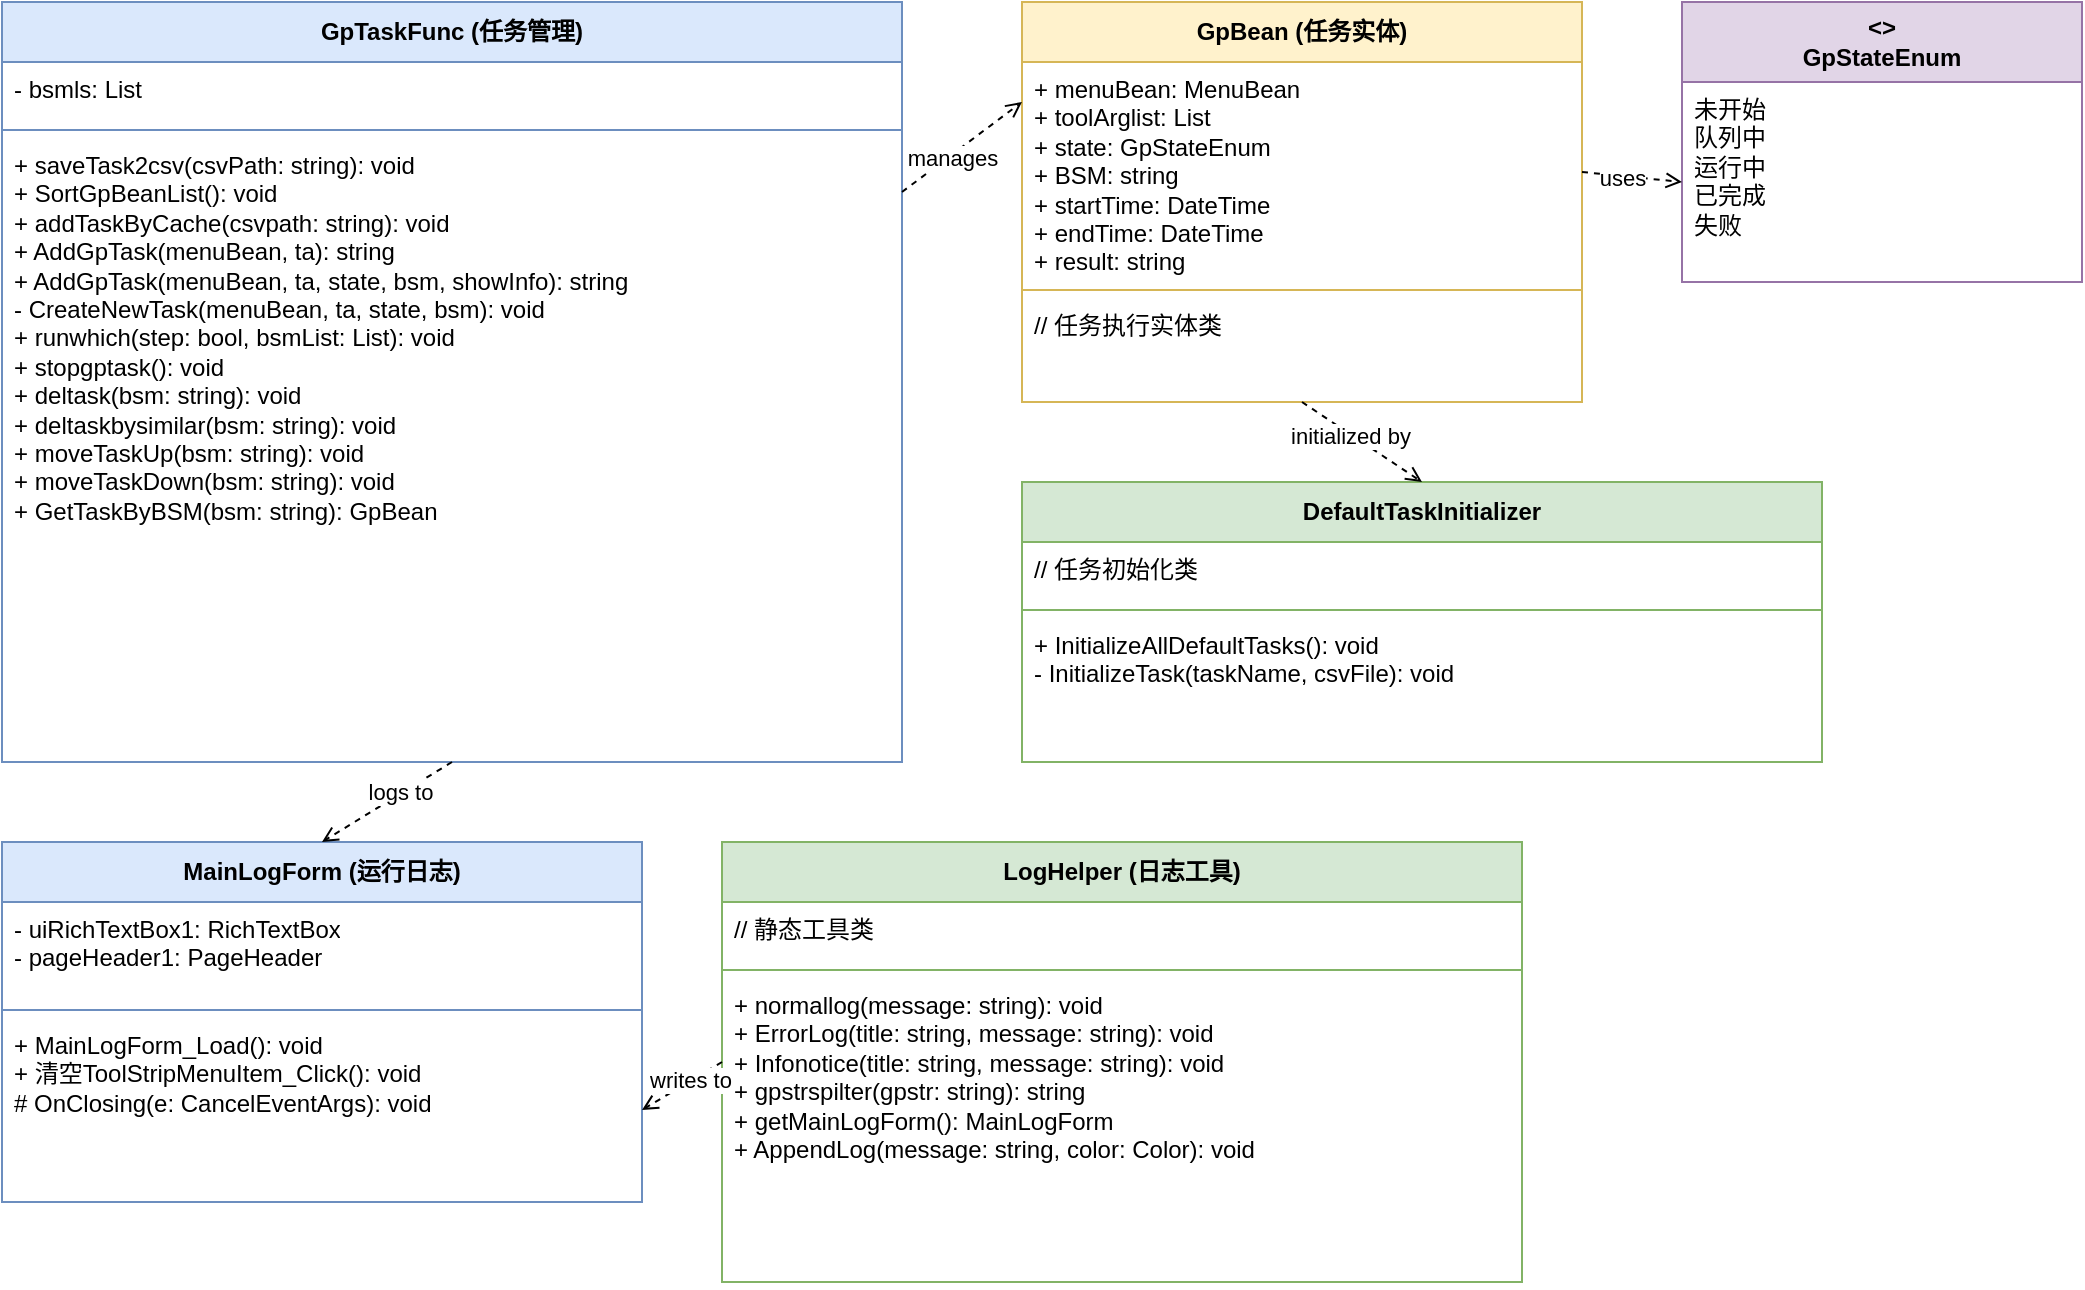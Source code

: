 <mxfile version="22.0.0" type="device">
  <diagram name="质检任务模块" id="task-module">
    <mxGraphModel dx="1422" dy="794" grid="1" gridSize="10" guides="1" tooltips="1" connect="1" arrows="1" fold="1" page="1" pageScale="1" pageWidth="1169" pageHeight="827" math="0" shadow="0">
      <root>
        <mxCell id="0" />
        <mxCell id="1" parent="0" />
        
        <!-- GpTaskFunc 类 -->
        <mxCell id="GpTaskFunc" value="&lt;b&gt;GpTaskFunc (任务管理)&lt;/b&gt;" style="swimlane;fontStyle=0;childLayout=stackLayout;horizontal=1;startSize=30;horizontalStack=0;resizeParent=1;resizeParentMax=0;resizeLast=0;collapsible=1;marginBottom=0;whiteSpace=wrap;html=1;fillColor=#dae8fc;strokeColor=#6c8ebf;" vertex="1" parent="1">
          <mxGeometry x="40" y="40" width="450" height="380" as="geometry" />
        </mxCell>
        <mxCell id="GpTaskFunc-fields" value="- bsmls: List&lt;string&gt;" style="text;strokeColor=none;fillColor=none;align=left;verticalAlign=top;spacingLeft=4;spacingRight=4;overflow=hidden;rotatable=0;points=[[0,0.5],[1,0.5]];portConstraint=eastwest;whiteSpace=wrap;html=1;" vertex="1" parent="GpTaskFunc">
          <mxGeometry y="30" width="450" height="30" as="geometry" />
        </mxCell>
        <mxCell id="GpTaskFunc-line" value="" style="line;strokeWidth=1;fillColor=none;align=left;verticalAlign=middle;spacingTop=-1;spacingLeft=3;spacingRight=3;rotatable=0;labelPosition=right;points=[];portConstraint=eastwest;strokeColor=inherit;" vertex="1" parent="GpTaskFunc">
          <mxGeometry y="60" width="450" height="8" as="geometry" />
        </mxCell>
        <mxCell id="GpTaskFunc-methods" value="+ saveTask2csv(csvPath: string): void&#xa;+ SortGpBeanList(): void&#xa;+ addTaskByCache(csvpath: string): void&#xa;+ AddGpTask(menuBean, ta): string&#xa;+ AddGpTask(menuBean, ta, state, bsm, showInfo): string&#xa;- CreateNewTask(menuBean, ta, state, bsm): void&#xa;+ runwhich(step: bool, bsmList: List&lt;string&gt;): void&#xa;+ stopgptask(): void&#xa;+ deltask(bsm: string): void&#xa;+ deltaskbysimilar(bsm: string): void&#xa;+ moveTaskUp(bsm: string): void&#xa;+ moveTaskDown(bsm: string): void&#xa;+ GetTaskByBSM(bsm: string): GpBean" style="text;strokeColor=none;fillColor=none;align=left;verticalAlign=top;spacingLeft=4;spacingRight=4;overflow=hidden;rotatable=0;points=[[0,0.5],[1,0.5]];portConstraint=eastwest;whiteSpace=wrap;html=1;" vertex="1" parent="GpTaskFunc">
          <mxGeometry y="68" width="450" height="312" as="geometry" />
        </mxCell>
        
        <!-- GpBean 类 -->
        <mxCell id="GpBean" value="&lt;b&gt;GpBean (任务实体)&lt;/b&gt;" style="swimlane;fontStyle=0;childLayout=stackLayout;horizontal=1;startSize=30;horizontalStack=0;resizeParent=1;resizeParentMax=0;resizeLast=0;collapsible=1;marginBottom=0;whiteSpace=wrap;html=1;fillColor=#fff2cc;strokeColor=#d6b656;" vertex="1" parent="1">
          <mxGeometry x="550" y="40" width="280" height="200" as="geometry" />
        </mxCell>
        <mxCell id="GpBean-fields" value="+ menuBean: MenuBean&#xa;+ toolArglist: List&lt;ToolArgs&gt;&#xa;+ state: GpStateEnum&#xa;+ BSM: string&#xa;+ startTime: DateTime&#xa;+ endTime: DateTime&#xa;+ result: string" style="text;strokeColor=none;fillColor=none;align=left;verticalAlign=top;spacingLeft=4;spacingRight=4;overflow=hidden;rotatable=0;points=[[0,0.5],[1,0.5]];portConstraint=eastwest;whiteSpace=wrap;html=1;" vertex="1" parent="GpBean">
          <mxGeometry y="30" width="280" height="110" as="geometry" />
        </mxCell>
        <mxCell id="GpBean-line" value="" style="line;strokeWidth=1;fillColor=none;align=left;verticalAlign=middle;spacingTop=-1;spacingLeft=3;spacingRight=3;rotatable=0;labelPosition=right;points=[];portConstraint=eastwest;strokeColor=inherit;" vertex="1" parent="GpBean">
          <mxGeometry y="140" width="280" height="8" as="geometry" />
        </mxCell>
        <mxCell id="GpBean-methods" value="// 任务执行实体类" style="text;strokeColor=none;fillColor=none;align=left;verticalAlign=top;spacingLeft=4;spacingRight=4;overflow=hidden;rotatable=0;points=[[0,0.5],[1,0.5]];portConstraint=eastwest;whiteSpace=wrap;html=1;" vertex="1" parent="GpBean">
          <mxGeometry y="148" width="280" height="52" as="geometry" />
        </mxCell>
        
        <!-- GpStateEnum 类 -->
        <mxCell id="GpStateEnum" value="&lt;b&gt;&lt;&lt;enumeration&gt;&gt;&#xa;GpStateEnum&lt;/b&gt;" style="swimlane;fontStyle=0;childLayout=stackLayout;horizontal=1;startSize=40;horizontalStack=0;resizeParent=1;resizeParentMax=0;resizeLast=0;collapsible=1;marginBottom=0;whiteSpace=wrap;html=1;fillColor=#e1d5e7;strokeColor=#9673a6;" vertex="1" parent="1">
          <mxGeometry x="880" y="40" width="200" height="140" as="geometry" />
        </mxCell>
        <mxCell id="GpStateEnum-values" value="未开始&#xa;队列中&#xa;运行中&#xa;已完成&#xa;失败" style="text;strokeColor=none;fillColor=none;align=left;verticalAlign=top;spacingLeft=4;spacingRight=4;overflow=hidden;rotatable=0;points=[[0,0.5],[1,0.5]];portConstraint=eastwest;whiteSpace=wrap;html=1;" vertex="1" parent="GpStateEnum">
          <mxGeometry y="40" width="200" height="100" as="geometry" />
        </mxCell>
        
        <!-- MainLogForm 类 -->
        <mxCell id="MainLogForm" value="&lt;b&gt;MainLogForm (运行日志)&lt;/b&gt;" style="swimlane;fontStyle=0;childLayout=stackLayout;horizontal=1;startSize=30;horizontalStack=0;resizeParent=1;resizeParentMax=0;resizeLast=0;collapsible=1;marginBottom=0;whiteSpace=wrap;html=1;fillColor=#dae8fc;strokeColor=#6c8ebf;" vertex="1" parent="1">
          <mxGeometry x="40" y="460" width="320" height="180" as="geometry" />
        </mxCell>
        <mxCell id="MainLogForm-fields" value="- uiRichTextBox1: RichTextBox&#xa;- pageHeader1: PageHeader" style="text;strokeColor=none;fillColor=none;align=left;verticalAlign=top;spacingLeft=4;spacingRight=4;overflow=hidden;rotatable=0;points=[[0,0.5],[1,0.5]];portConstraint=eastwest;whiteSpace=wrap;html=1;" vertex="1" parent="MainLogForm">
          <mxGeometry y="30" width="320" height="50" as="geometry" />
        </mxCell>
        <mxCell id="MainLogForm-line" value="" style="line;strokeWidth=1;fillColor=none;align=left;verticalAlign=middle;spacingTop=-1;spacingLeft=3;spacingRight=3;rotatable=0;labelPosition=right;points=[];portConstraint=eastwest;strokeColor=inherit;" vertex="1" parent="MainLogForm">
          <mxGeometry y="80" width="320" height="8" as="geometry" />
        </mxCell>
        <mxCell id="MainLogForm-methods" value="+ MainLogForm_Load(): void&#xa;+ 清空ToolStripMenuItem_Click(): void&#xa;# OnClosing(e: CancelEventArgs): void" style="text;strokeColor=none;fillColor=none;align=left;verticalAlign=top;spacingLeft=4;spacingRight=4;overflow=hidden;rotatable=0;points=[[0,0.5],[1,0.5]];portConstraint=eastwest;whiteSpace=wrap;html=1;" vertex="1" parent="MainLogForm">
          <mxGeometry y="88" width="320" height="92" as="geometry" />
        </mxCell>
        
        <!-- LogHelper 类 -->
        <mxCell id="LogHelper" value="&lt;b&gt;LogHelper (日志工具)&lt;/b&gt;" style="swimlane;fontStyle=0;childLayout=stackLayout;horizontal=1;startSize=30;horizontalStack=0;resizeParent=1;resizeParentMax=0;resizeLast=0;collapsible=1;marginBottom=0;whiteSpace=wrap;html=1;fillColor=#d5e8d4;strokeColor=#82b366;" vertex="1" parent="1">
          <mxGeometry x="400" y="460" width="400" height="220" as="geometry" />
        </mxCell>
        <mxCell id="LogHelper-fields" value="// 静态工具类" style="text;strokeColor=none;fillColor=none;align=left;verticalAlign=top;spacingLeft=4;spacingRight=4;overflow=hidden;rotatable=0;points=[[0,0.5],[1,0.5]];portConstraint=eastwest;whiteSpace=wrap;html=1;" vertex="1" parent="LogHelper">
          <mxGeometry y="30" width="400" height="30" as="geometry" />
        </mxCell>
        <mxCell id="LogHelper-line" value="" style="line;strokeWidth=1;fillColor=none;align=left;verticalAlign=middle;spacingTop=-1;spacingLeft=3;spacingRight=3;rotatable=0;labelPosition=right;points=[];portConstraint=eastwest;strokeColor=inherit;" vertex="1" parent="LogHelper">
          <mxGeometry y="60" width="400" height="8" as="geometry" />
        </mxCell>
        <mxCell id="LogHelper-methods" value="+ normallog(message: string): void&#xa;+ ErrorLog(title: string, message: string): void&#xa;+ Infonotice(title: string, message: string): void&#xa;+ gpstrspilter(gpstr: string): string&#xa;+ getMainLogForm(): MainLogForm&#xa;+ AppendLog(message: string, color: Color): void" style="text;strokeColor=none;fillColor=none;align=left;verticalAlign=top;spacingLeft=4;spacingRight=4;overflow=hidden;rotatable=0;points=[[0,0.5],[1,0.5]];portConstraint=eastwest;whiteSpace=wrap;html=1;" vertex="1" parent="LogHelper">
          <mxGeometry y="68" width="400" height="152" as="geometry" />
        </mxCell>
        
        <!-- DefaultTaskInitializer 类 -->
        <mxCell id="DefaultTaskInitializer" value="&lt;b&gt;DefaultTaskInitializer&lt;/b&gt;" style="swimlane;fontStyle=0;childLayout=stackLayout;horizontal=1;startSize=30;horizontalStack=0;resizeParent=1;resizeParentMax=0;resizeLast=0;collapsible=1;marginBottom=0;whiteSpace=wrap;html=1;fillColor=#d5e8d4;strokeColor=#82b366;" vertex="1" parent="1">
          <mxGeometry x="550" y="280" width="400" height="140" as="geometry" />
        </mxCell>
        <mxCell id="DefaultTaskInitializer-fields" value="// 任务初始化类" style="text;strokeColor=none;fillColor=none;align=left;verticalAlign=top;spacingLeft=4;spacingRight=4;overflow=hidden;rotatable=0;points=[[0,0.5],[1,0.5]];portConstraint=eastwest;whiteSpace=wrap;html=1;" vertex="1" parent="DefaultTaskInitializer">
          <mxGeometry y="30" width="400" height="30" as="geometry" />
        </mxCell>
        <mxCell id="DefaultTaskInitializer-line" value="" style="line;strokeWidth=1;fillColor=none;align=left;verticalAlign=middle;spacingTop=-1;spacingLeft=3;spacingRight=3;rotatable=0;labelPosition=right;points=[];portConstraint=eastwest;strokeColor=inherit;" vertex="1" parent="DefaultTaskInitializer">
          <mxGeometry y="60" width="400" height="8" as="geometry" />
        </mxCell>
        <mxCell id="DefaultTaskInitializer-methods" value="+ InitializeAllDefaultTasks(): void&#xa;- InitializeTask(taskName, csvFile): void" style="text;strokeColor=none;fillColor=none;align=left;verticalAlign=top;spacingLeft=4;spacingRight=4;overflow=hidden;rotatable=0;points=[[0,0.5],[1,0.5]];portConstraint=eastwest;whiteSpace=wrap;html=1;" vertex="1" parent="DefaultTaskInitializer">
          <mxGeometry y="68" width="400" height="72" as="geometry" />
        </mxCell>
        
        <!-- 关系箭头 -->
        <mxCell id="rel1" value="" style="endArrow=open;endFill=0;dashed=1;html=1;rounded=0;exitX=1;exitY=0.25;exitDx=0;exitDy=0;entryX=0;entryY=0.25;entryDx=0;entryDy=0;" edge="1" parent="1" source="GpTaskFunc" target="GpBean">
          <mxGeometry width="50" height="50" relative="1" as="geometry">
            <mxPoint x="600" y="400" as="sourcePoint" />
            <mxPoint x="650" y="350" as="targetPoint" />
          </mxGeometry>
        </mxCell>
        <mxCell id="rel1-label" value="manages" style="edgeLabel;html=1;align=center;verticalAlign=middle;resizable=0;points=[];" vertex="1" connectable="0" parent="rel1">
          <mxGeometry x="-0.2" y="-1" relative="1" as="geometry">
            <mxPoint as="offset" />
          </mxGeometry>
        </mxCell>
        
        <mxCell id="rel2" value="" style="endArrow=open;endFill=0;dashed=1;html=1;rounded=0;exitX=1;exitY=0.5;exitDx=0;exitDy=0;entryX=0;entryY=0.5;entryDx=0;entryDy=0;" edge="1" parent="1" source="GpBean-fields" target="GpStateEnum-values">
          <mxGeometry width="50" height="50" relative="1" as="geometry">
            <mxPoint x="600" y="400" as="sourcePoint" />
            <mxPoint x="650" y="350" as="targetPoint" />
          </mxGeometry>
        </mxCell>
        <mxCell id="rel2-label" value="uses" style="edgeLabel;html=1;align=center;verticalAlign=middle;resizable=0;points=[];" vertex="1" connectable="0" parent="rel2">
          <mxGeometry x="-0.2" y="-1" relative="1" as="geometry">
            <mxPoint as="offset" />
          </mxGeometry>
        </mxCell>
        
        <mxCell id="rel3" value="" style="endArrow=open;endFill=0;dashed=1;html=1;rounded=0;exitX=0.5;exitY=1;exitDx=0;exitDy=0;entryX=0.5;entryY=0;entryDx=0;entryDy=0;" edge="1" parent="1" source="GpTaskFunc" target="MainLogForm">
          <mxGeometry width="50" height="50" relative="1" as="geometry">
            <mxPoint x="300" y="450" as="sourcePoint" />
            <mxPoint x="350" y="400" as="targetPoint" />
          </mxGeometry>
        </mxCell>
        <mxCell id="rel3-label" value="logs to" style="edgeLabel;html=1;align=center;verticalAlign=middle;resizable=0;points=[];" vertex="1" connectable="0" parent="rel3">
          <mxGeometry x="-0.2" y="-1" relative="1" as="geometry">
            <mxPoint as="offset" />
          </mxGeometry>
        </mxCell>
        
        <mxCell id="rel4" value="" style="endArrow=open;endFill=0;dashed=1;html=1;rounded=0;exitX=0;exitY=0.5;exitDx=0;exitDy=0;entryX=1;entryY=0.5;entryDx=0;entryDy=0;" edge="1" parent="1" source="LogHelper" target="MainLogForm-methods">
          <mxGeometry width="50" height="50" relative="1" as="geometry">
            <mxPoint x="300" y="550" as="sourcePoint" />
            <mxPoint x="350" y="500" as="targetPoint" />
          </mxGeometry>
        </mxCell>
        <mxCell id="rel4-label" value="writes to" style="edgeLabel;html=1;align=center;verticalAlign=middle;resizable=0;points=[];" vertex="1" connectable="0" parent="rel4">
          <mxGeometry x="-0.2" y="-1" relative="1" as="geometry">
            <mxPoint as="offset" />
          </mxGeometry>
        </mxCell>
        
        <mxCell id="rel5" value="" style="endArrow=open;endFill=0;dashed=1;html=1;rounded=0;exitX=0.5;exitY=1;exitDx=0;exitDy=0;entryX=0.5;entryY=0;entryDx=0;entryDy=0;" edge="1" parent="1" source="GpBean" target="DefaultTaskInitializer">
          <mxGeometry width="50" height="50" relative="1" as="geometry">
            <mxPoint x="500" y="350" as="sourcePoint" />
            <mxPoint x="550" y="300" as="targetPoint" />
          </mxGeometry>
        </mxCell>
        <mxCell id="rel5-label" value="initialized by" style="edgeLabel;html=1;align=center;verticalAlign=middle;resizable=0;points=[];" vertex="1" connectable="0" parent="rel5">
          <mxGeometry x="-0.2" y="-1" relative="1" as="geometry">
            <mxPoint as="offset" />
          </mxGeometry>
        </mxCell>
        
      </root>
    </mxGraphModel>
  </diagram>
</mxfile>